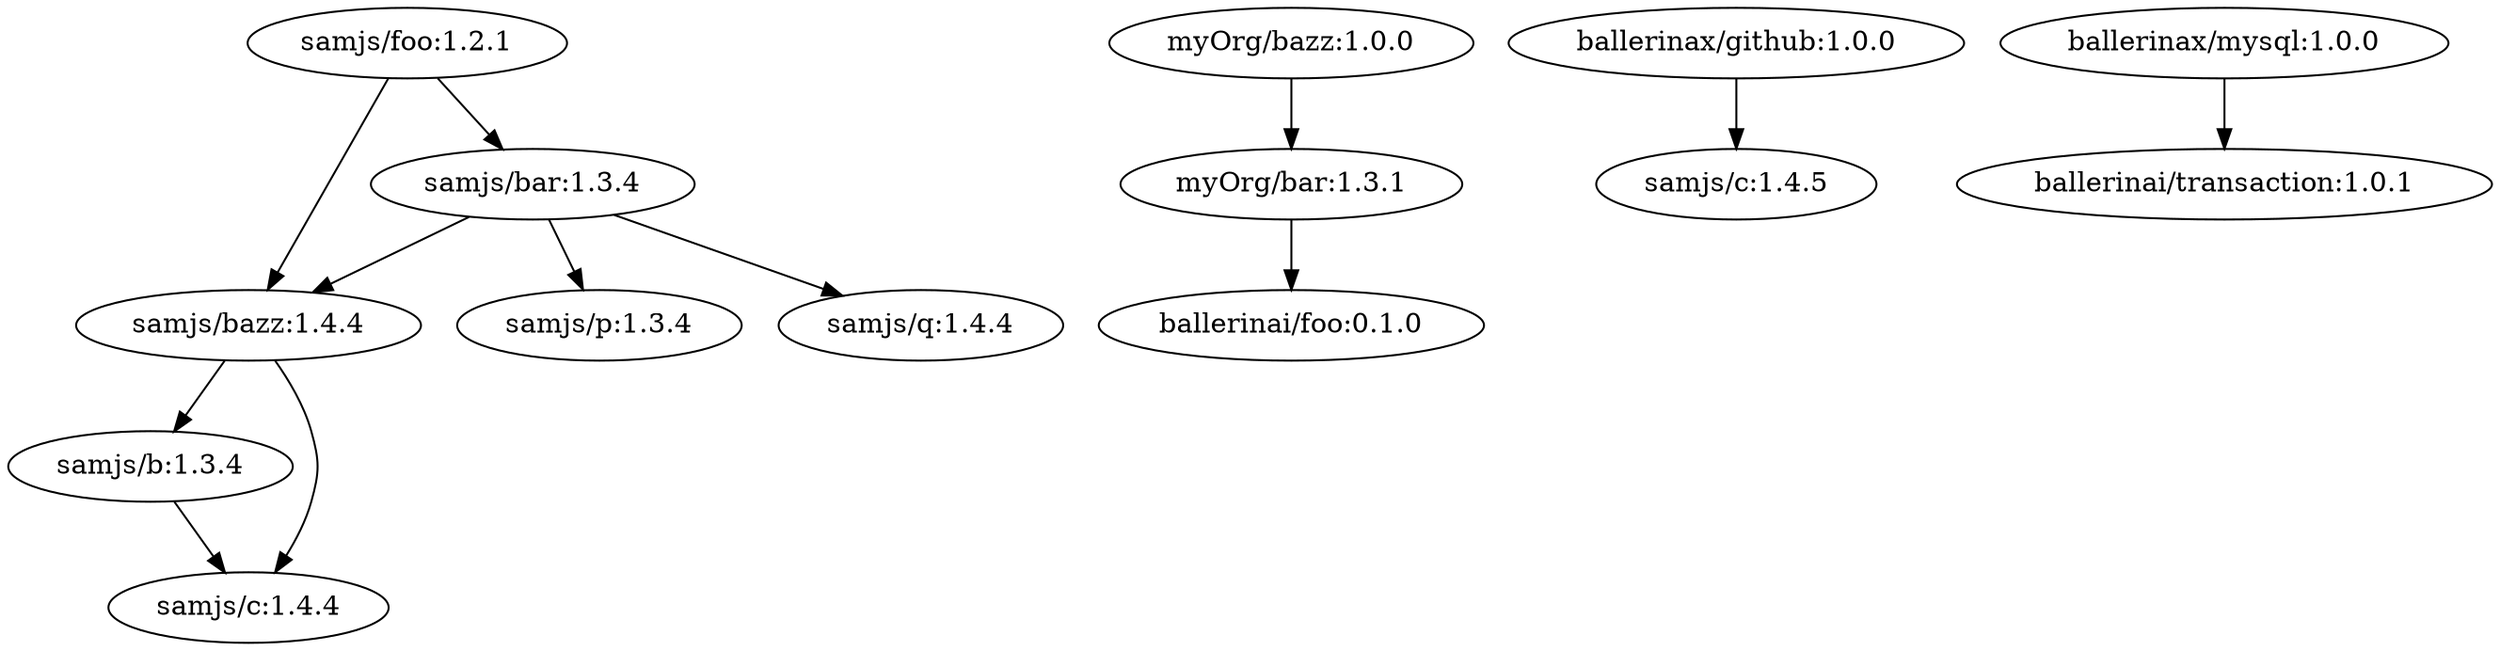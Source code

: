 digraph central {
    subgraph "ballerina/io:1.1.0" {
    }
    subgraph "ballerina/io:1.0.2" {
    }

    subgraph "samjs/foo:1.2.1" {
        "samjs/foo:1.2.1" -> "samjs/bar:1.3.4"
        "samjs/foo:1.2.1" -> "samjs/bazz:1.4.4"
    }

    subgraph "samjs/bazz:1.4.4" {
        "samjs/bazz:1.4.4" -> "samjs/b:1.3.4"
        "samjs/bazz:1.4.4" -> "samjs/c:1.4.4"
    }

    subgraph "samjs/bar:1.3.4" {
        "samjs/bar:1.3.4" -> "samjs/bazz:1.4.4"
        "samjs/bar:1.3.4" -> "samjs/p:1.3.4"
        "samjs/bar:1.3.4" -> "samjs/q:1.4.4"
    }

    subgraph "samjs/b:1.3.4" {
        "samjs/b:1.3.4" -> "samjs/c:1.4.4"
    }

    subgraph "samjs/p:1.3.4" {
    }

    subgraph "samjs/q:1.4.4" {
    }

    subgraph "samjs/c:1.4.4" {
    }

    subgraph "samjs/c:1.4.5" {
    }

    subgraph "myOrg/bazz:1.0.0" {
        "myOrg/bazz:1.0.0" -> "myOrg/bar:1.3.1"
    }

    subgraph "myOrg/bar:1.3.1" {
        "myOrg/bar:1.3.1" -> "ballerinai/foo:0.1.0"
    }

    subgraph "ballerinax/github:1.0.0" {
        "ballerinax/github:1.0.0" -> "samjs/c:1.4.5"
    }

    subgraph "ballerinax/mysql:1.0.0" {
    "ballerinax/mysql:1.0.0" -> "ballerinai/transaction:1.0.1"
    }

    subgraph "ballerinai/transaction:1.0.1" {
    }

    subgraph "ballerinai/foo:0.1.0" {
    }
}

